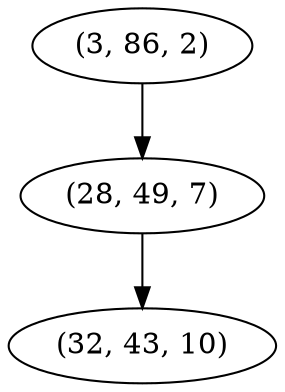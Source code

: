digraph tree {
    "(3, 86, 2)";
    "(28, 49, 7)";
    "(32, 43, 10)";
    "(3, 86, 2)" -> "(28, 49, 7)";
    "(28, 49, 7)" -> "(32, 43, 10)";
}
